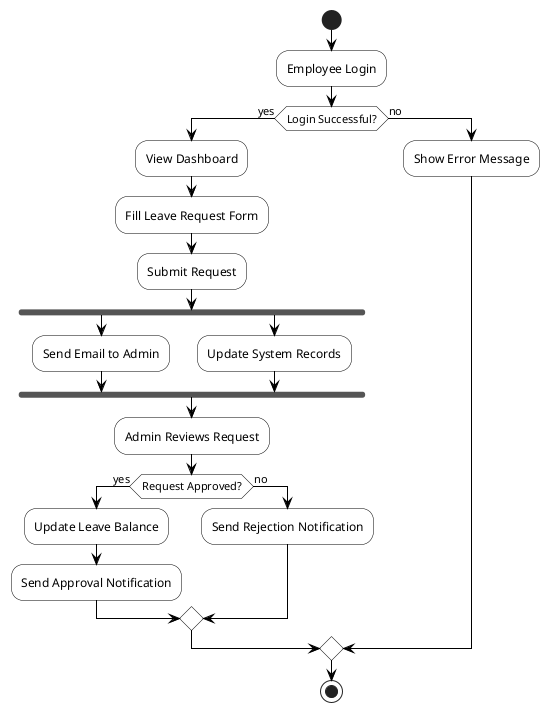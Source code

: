 @startuml Leave Request Process

skinparam ActivityBackgroundColor White
skinparam ActivityBorderColor Black
skinparam ArrowColor Black

start

:Employee Login;

if (Login Successful?) then (yes)
    :View Dashboard;
    :Fill Leave Request Form;
    :Submit Request;
    
    fork
        :Send Email to Admin;
    fork again
        :Update System Records;
    end fork
    
    :Admin Reviews Request;
    
    if (Request Approved?) then (yes)
        :Update Leave Balance;
        :Send Approval Notification;
    else (no)
        :Send Rejection Notification;
    endif
    
else (no)
    :Show Error Message;
endif

stop

@enduml 